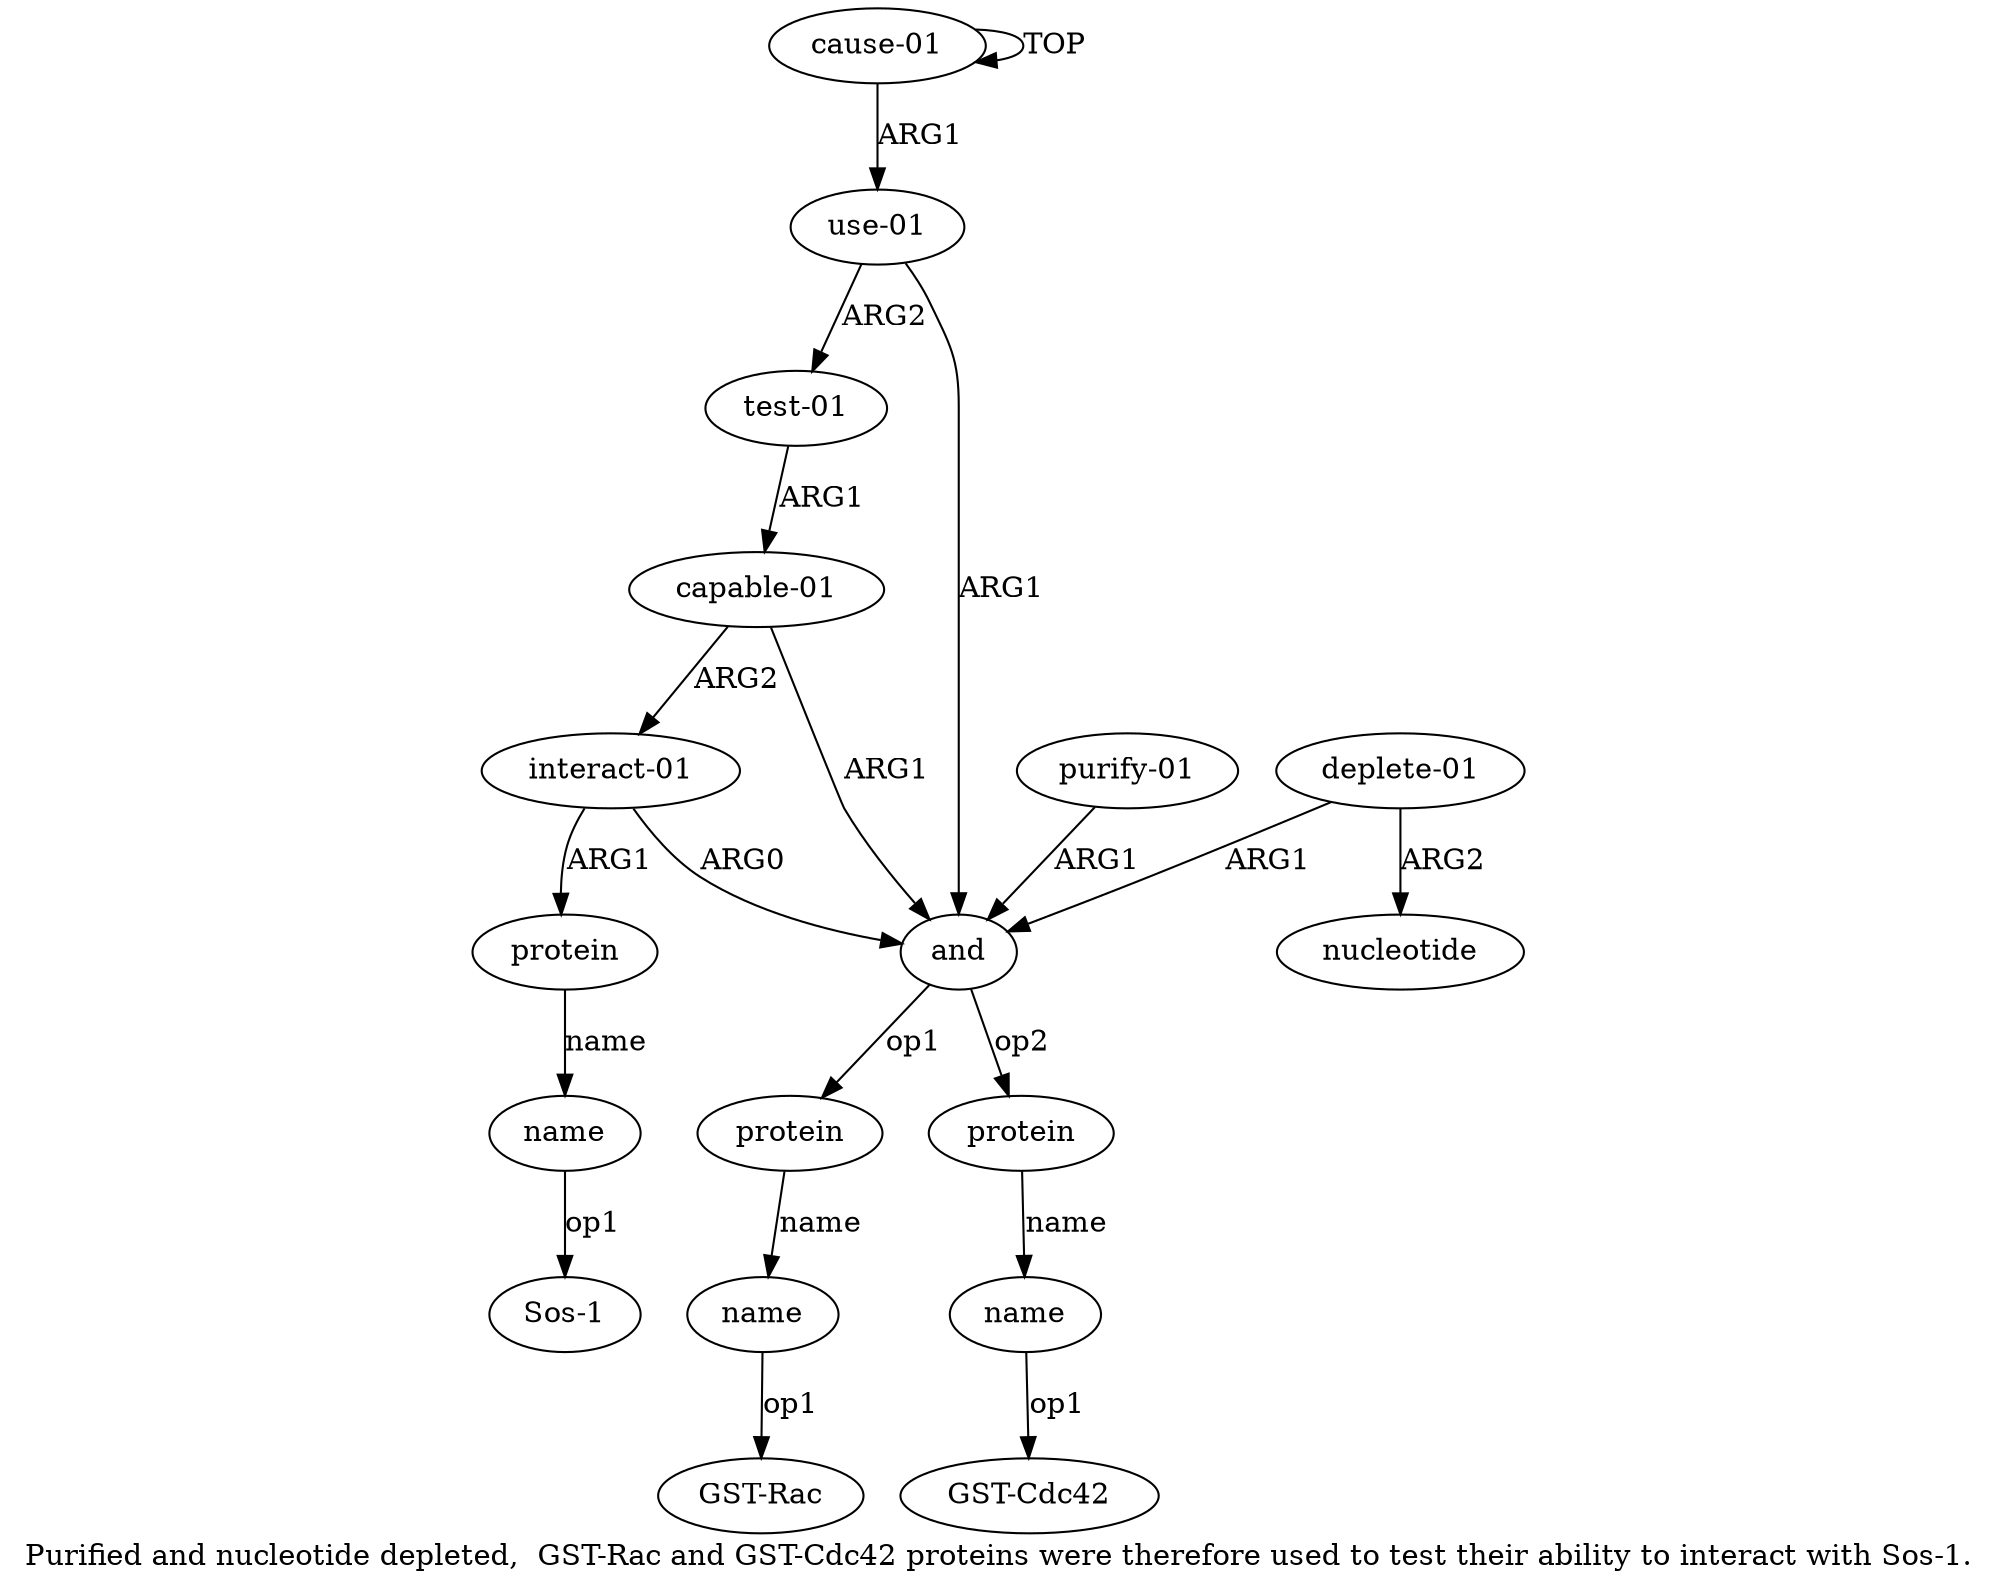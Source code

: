 digraph  {
	graph [label="Purified and nucleotide depleted,  GST-Rac and GST-Cdc42 proteins were therefore used to test their ability to interact with Sos-1."];
	node [label="\N"];
	"a14 Sos-1"	 [color=black,
		gold_ind=-1,
		gold_label="Sos-1",
		label="Sos-1",
		test_ind=-1,
		test_label="Sos-1"];
	a14	 [color=black,
		gold_ind=14,
		gold_label=name,
		label=name,
		test_ind=14,
		test_label=name];
	a14 -> "a14 Sos-1" [key=0,
	color=black,
	gold_label=op1,
	label=op1,
	test_label=op1];
a11 [color=black,
	gold_ind=11,
	gold_label="capable-01",
	label="capable-01",
	test_ind=11,
	test_label="capable-01"];
a12 [color=black,
	gold_ind=12,
	gold_label="interact-01",
	label="interact-01",
	test_ind=12,
	test_label="interact-01"];
a11 -> a12 [key=0,
color=black,
gold_label=ARG2,
label=ARG2,
test_label=ARG2];
a2 [color=black,
gold_ind=2,
gold_label=and,
label=and,
test_ind=2,
test_label=and];
a11 -> a2 [key=0,
color=black,
gold_label=ARG1,
label=ARG1,
test_label=ARG1];
a10 [color=black,
gold_ind=10,
gold_label="test-01",
label="test-01",
test_ind=10,
test_label="test-01"];
a10 -> a11 [key=0,
color=black,
gold_label=ARG1,
label=ARG1,
test_label=ARG1];
a13 [color=black,
gold_ind=13,
gold_label=protein,
label=protein,
test_ind=13,
test_label=protein];
a13 -> a14 [key=0,
color=black,
gold_label=name,
label=name,
test_label=name];
a12 -> a13 [key=0,
color=black,
gold_label=ARG1,
label=ARG1,
test_label=ARG1];
a12 -> a2 [key=0,
color=black,
gold_label=ARG0,
label=ARG0,
test_label=ARG0];
"a6 GST-Cdc42" [color=black,
gold_ind=-1,
gold_label="GST-Cdc42",
label="GST-Cdc42",
test_ind=-1,
test_label="GST-Cdc42"];
"a4 GST-Rac" [color=black,
gold_ind=-1,
gold_label="GST-Rac",
label="GST-Rac",
test_ind=-1,
test_label="GST-Rac"];
a1 [color=black,
gold_ind=1,
gold_label="use-01",
label="use-01",
test_ind=1,
test_label="use-01"];
a1 -> a10 [key=0,
color=black,
gold_label=ARG2,
label=ARG2,
test_label=ARG2];
a1 -> a2 [key=0,
color=black,
gold_label=ARG1,
label=ARG1,
test_label=ARG1];
a0 [color=black,
gold_ind=0,
gold_label="cause-01",
label="cause-01",
test_ind=0,
test_label="cause-01"];
a0 -> a1 [key=0,
color=black,
gold_label=ARG1,
label=ARG1,
test_label=ARG1];
a0 -> a0 [key=0,
color=black,
gold_label=TOP,
label=TOP,
test_label=TOP];
a3 [color=black,
gold_ind=3,
gold_label=protein,
label=protein,
test_ind=3,
test_label=protein];
a4 [color=black,
gold_ind=4,
gold_label=name,
label=name,
test_ind=4,
test_label=name];
a3 -> a4 [key=0,
color=black,
gold_label=name,
label=name,
test_label=name];
a2 -> a3 [key=0,
color=black,
gold_label=op1,
label=op1,
test_label=op1];
a5 [color=black,
gold_ind=5,
gold_label=protein,
label=protein,
test_ind=5,
test_label=protein];
a2 -> a5 [key=0,
color=black,
gold_label=op2,
label=op2,
test_label=op2];
a6 [color=black,
gold_ind=6,
gold_label=name,
label=name,
test_ind=6,
test_label=name];
a5 -> a6 [key=0,
color=black,
gold_label=name,
label=name,
test_label=name];
a4 -> "a4 GST-Rac" [key=0,
color=black,
gold_label=op1,
label=op1,
test_label=op1];
a7 [color=black,
gold_ind=7,
gold_label="purify-01",
label="purify-01",
test_ind=7,
test_label="purify-01"];
a7 -> a2 [key=0,
color=black,
gold_label=ARG1,
label=ARG1,
test_label=ARG1];
a6 -> "a6 GST-Cdc42" [key=0,
color=black,
gold_label=op1,
label=op1,
test_label=op1];
a9 [color=black,
gold_ind=9,
gold_label=nucleotide,
label=nucleotide,
test_ind=9,
test_label=nucleotide];
a8 [color=black,
gold_ind=8,
gold_label="deplete-01",
label="deplete-01",
test_ind=8,
test_label="deplete-01"];
a8 -> a2 [key=0,
color=black,
gold_label=ARG1,
label=ARG1,
test_label=ARG1];
a8 -> a9 [key=0,
color=black,
gold_label=ARG2,
label=ARG2,
test_label=ARG2];
}
